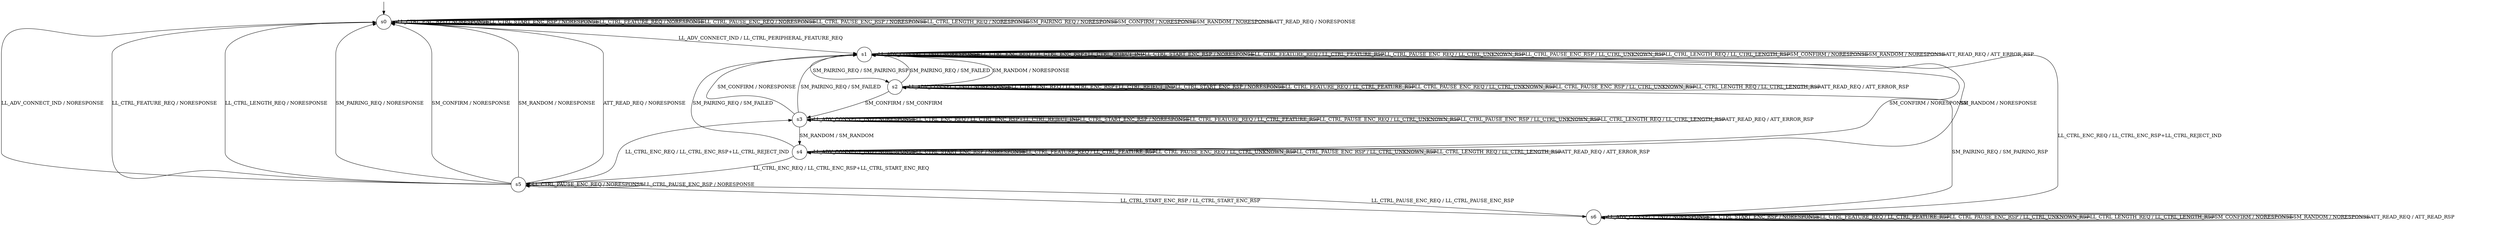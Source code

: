 digraph g {

	s0 [shape="circle" label="s0"];
	s1 [shape="circle" label="s1"];
	s2 [shape="circle" label="s2"];
	s3 [shape="circle" label="s3"];
	s4 [shape="circle" label="s4"];
	s5 [shape="circle" label="s5"];
	s6 [shape="circle" label="s6"];
	s0 -> s1 [label="LL_ADV_CONNECT_IND / LL_CTRL_PERIPHERAL_FEATURE_REQ"];
	s0 -> s0 [label="LL_CTRL_ENC_REQ / NORESPONSE"];
	s0 -> s0 [label="LL_CTRL_START_ENC_RSP / NORESPONSE"];
	s0 -> s0 [label="LL_CTRL_FEATURE_REQ / NORESPONSE"];
	s0 -> s0 [label="LL_CTRL_PAUSE_ENC_REQ / NORESPONSE"];
	s0 -> s0 [label="LL_CTRL_PAUSE_ENC_RSP / NORESPONSE"];
	s0 -> s0 [label="LL_CTRL_LENGTH_REQ / NORESPONSE"];
	s0 -> s0 [label="SM_PAIRING_REQ / NORESPONSE"];
	s0 -> s0 [label="SM_CONFIRM / NORESPONSE"];
	s0 -> s0 [label="SM_RANDOM / NORESPONSE"];
	s0 -> s0 [label="ATT_READ_REQ / NORESPONSE"];
	s1 -> s1 [label="LL_ADV_CONNECT_IND / NORESPONSE"];
	s1 -> s1 [label="LL_CTRL_ENC_REQ / LL_CTRL_ENC_RSP+LL_CTRL_REJECT_IND"];
	s1 -> s1 [label="LL_CTRL_START_ENC_RSP / NORESPONSE"];
	s1 -> s1 [label="LL_CTRL_FEATURE_REQ / LL_CTRL_FEATURE_RSP"];
	s1 -> s1 [label="LL_CTRL_PAUSE_ENC_REQ / LL_CTRL_UNKNOWN_RSP"];
	s1 -> s1 [label="LL_CTRL_PAUSE_ENC_RSP / LL_CTRL_UNKNOWN_RSP"];
	s1 -> s1 [label="LL_CTRL_LENGTH_REQ / LL_CTRL_LENGTH_RSP"];
	s1 -> s2 [label="SM_PAIRING_REQ / SM_PAIRING_RSP"];
	s1 -> s1 [label="SM_CONFIRM / NORESPONSE"];
	s1 -> s1 [label="SM_RANDOM / NORESPONSE"];
	s1 -> s1 [label="ATT_READ_REQ / ATT_ERROR_RSP"];
	s2 -> s2 [label="LL_ADV_CONNECT_IND / NORESPONSE"];
	s2 -> s2 [label="LL_CTRL_ENC_REQ / LL_CTRL_ENC_RSP+LL_CTRL_REJECT_IND"];
	s2 -> s2 [label="LL_CTRL_START_ENC_RSP / NORESPONSE"];
	s2 -> s2 [label="LL_CTRL_FEATURE_REQ / LL_CTRL_FEATURE_RSP"];
	s2 -> s2 [label="LL_CTRL_PAUSE_ENC_REQ / LL_CTRL_UNKNOWN_RSP"];
	s2 -> s2 [label="LL_CTRL_PAUSE_ENC_RSP / LL_CTRL_UNKNOWN_RSP"];
	s2 -> s2 [label="LL_CTRL_LENGTH_REQ / LL_CTRL_LENGTH_RSP"];
	s2 -> s1 [label="SM_PAIRING_REQ / SM_FAILED"];
	s2 -> s3 [label="SM_CONFIRM / SM_CONFIRM"];
	s2 -> s1 [label="SM_RANDOM / NORESPONSE"];
	s2 -> s2 [label="ATT_READ_REQ / ATT_ERROR_RSP"];
	s3 -> s3 [label="LL_ADV_CONNECT_IND / NORESPONSE"];
	s3 -> s3 [label="LL_CTRL_ENC_REQ / LL_CTRL_ENC_RSP+LL_CTRL_REJECT_IND"];
	s3 -> s3 [label="LL_CTRL_START_ENC_RSP / NORESPONSE"];
	s3 -> s3 [label="LL_CTRL_FEATURE_REQ / LL_CTRL_FEATURE_RSP"];
	s3 -> s3 [label="LL_CTRL_PAUSE_ENC_REQ / LL_CTRL_UNKNOWN_RSP"];
	s3 -> s3 [label="LL_CTRL_PAUSE_ENC_RSP / LL_CTRL_UNKNOWN_RSP"];
	s3 -> s3 [label="LL_CTRL_LENGTH_REQ / LL_CTRL_LENGTH_RSP"];
	s3 -> s1 [label="SM_PAIRING_REQ / SM_FAILED"];
	s3 -> s1 [label="SM_CONFIRM / NORESPONSE"];
	s3 -> s4 [label="SM_RANDOM / SM_RANDOM"];
	s3 -> s3 [label="ATT_READ_REQ / ATT_ERROR_RSP"];
	s4 -> s4 [label="LL_ADV_CONNECT_IND / NORESPONSE"];
	s4 -> s5 [label="LL_CTRL_ENC_REQ / LL_CTRL_ENC_RSP+LL_CTRL_START_ENC_REQ"];
	s4 -> s4 [label="LL_CTRL_START_ENC_RSP / NORESPONSE"];
	s4 -> s4 [label="LL_CTRL_FEATURE_REQ / LL_CTRL_FEATURE_RSP"];
	s4 -> s4 [label="LL_CTRL_PAUSE_ENC_REQ / LL_CTRL_UNKNOWN_RSP"];
	s4 -> s4 [label="LL_CTRL_PAUSE_ENC_RSP / LL_CTRL_UNKNOWN_RSP"];
	s4 -> s4 [label="LL_CTRL_LENGTH_REQ / LL_CTRL_LENGTH_RSP"];
	s4 -> s1 [label="SM_PAIRING_REQ / SM_FAILED"];
	s4 -> s1 [label="SM_CONFIRM / NORESPONSE"];
	s4 -> s1 [label="SM_RANDOM / NORESPONSE"];
	s4 -> s4 [label="ATT_READ_REQ / ATT_ERROR_RSP"];
	s5 -> s0 [label="LL_ADV_CONNECT_IND / NORESPONSE"];
	s5 -> s3 [label="LL_CTRL_ENC_REQ / LL_CTRL_ENC_RSP+LL_CTRL_REJECT_IND"];
	s5 -> s6 [label="LL_CTRL_START_ENC_RSP / LL_CTRL_START_ENC_RSP"];
	s5 -> s0 [label="LL_CTRL_FEATURE_REQ / NORESPONSE"];
	s5 -> s5 [label="LL_CTRL_PAUSE_ENC_REQ / NORESPONSE"];
	s5 -> s5 [label="LL_CTRL_PAUSE_ENC_RSP / NORESPONSE"];
	s5 -> s0 [label="LL_CTRL_LENGTH_REQ / NORESPONSE"];
	s5 -> s0 [label="SM_PAIRING_REQ / NORESPONSE"];
	s5 -> s0 [label="SM_CONFIRM / NORESPONSE"];
	s5 -> s0 [label="SM_RANDOM / NORESPONSE"];
	s5 -> s0 [label="ATT_READ_REQ / NORESPONSE"];
	s6 -> s6 [label="LL_ADV_CONNECT_IND / NORESPONSE"];
	s6 -> s1 [label="LL_CTRL_ENC_REQ / LL_CTRL_ENC_RSP+LL_CTRL_REJECT_IND"];
	s6 -> s6 [label="LL_CTRL_START_ENC_RSP / NORESPONSE"];
	s6 -> s6 [label="LL_CTRL_FEATURE_REQ / LL_CTRL_FEATURE_RSP"];
	s6 -> s5 [label="LL_CTRL_PAUSE_ENC_REQ / LL_CTRL_PAUSE_ENC_RSP"];
	s6 -> s6 [label="LL_CTRL_PAUSE_ENC_RSP / LL_CTRL_UNKNOWN_RSP"];
	s6 -> s6 [label="LL_CTRL_LENGTH_REQ / LL_CTRL_LENGTH_RSP"];
	s6 -> s2 [label="SM_PAIRING_REQ / SM_PAIRING_RSP"];
	s6 -> s6 [label="SM_CONFIRM / NORESPONSE"];
	s6 -> s6 [label="SM_RANDOM / NORESPONSE"];
	s6 -> s6 [label="ATT_READ_REQ / ATT_READ_RSP"];

__start0 [label="" shape="none" width="0" height="0"];
__start0 -> s0;

}
